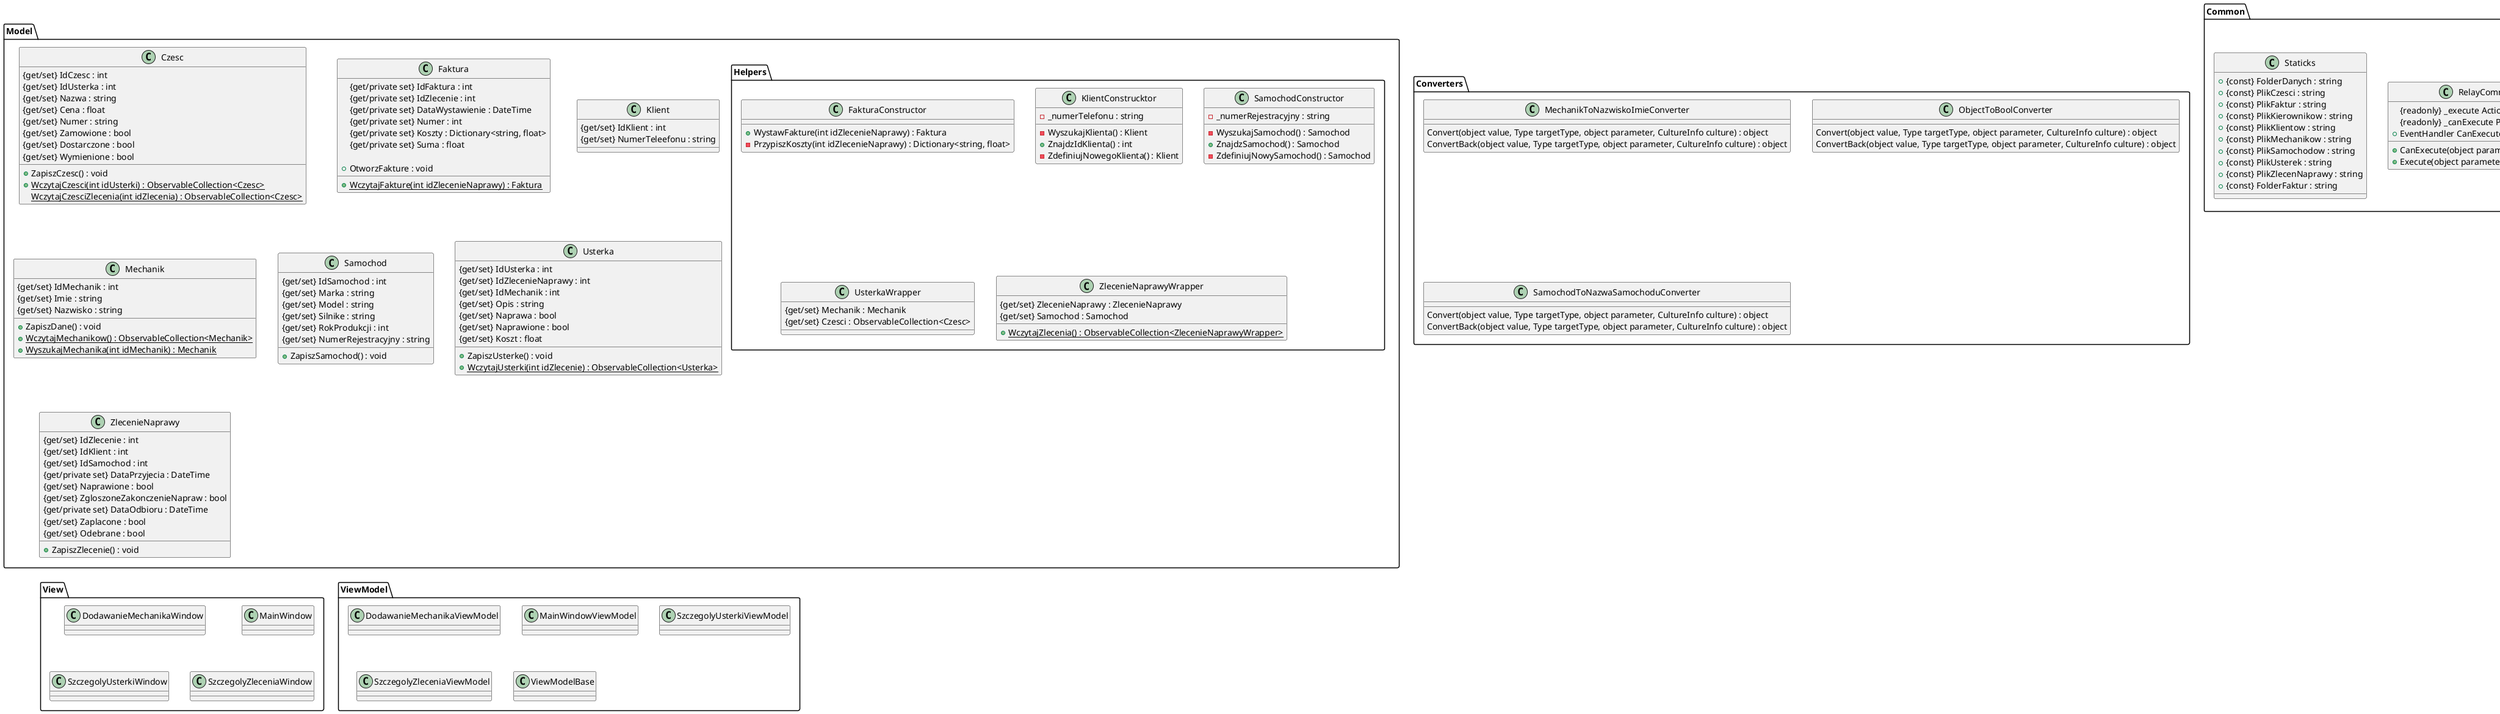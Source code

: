 @startuml
allowmixing 
'elementy class można zastąpic przez object

folder Model{
    class Czesc{
        {get/set} IdCzesc : int
        {get/set} IdUsterka : int
        {get/set} Nazwa : string
        {get/set} Cena : float
        {get/set} Numer : string
        {get/set} Zamowione : bool
        {get/set} Dostarczone : bool
        {get/set} Wymienione : bool

        +ZapiszCzesc() : void
        + {static} WczytajCzesci(int idUsterki) : ObservableCollection<Czesc>
        {static} WczytajCzesciZlecenia(int idZlecenia) : ObservableCollection<Czesc>
    }

    class Faktura{
        {get/private set} IdFaktura : int
        {get/private set} IdZlecenie : int
        {get/private set} DataWystawienie : DateTime
        {get/private set} Numer : int
        {get/private set} Koszty : Dictionary<string, float>
        {get/private set} Suma : float

        + {static} WczytajFakture(int idZlecenieNaprawy) : Faktura
        +OtworzFakture : void
    }

    class Klient{
        {get/set} IdKlient : int
        {get/set} NumerTeleefonu : string
    }

    class Mechanik{
        {get/set} IdMechanik : int
        {get/set} Imie : string
        {get/set} Nazwisko : string

        +ZapiszDane() : void
        + {static} WczytajMechanikow() : ObservableCollection<Mechanik>
        + {static} WyszukajMechanika(int idMechanik) : Mechanik
    }

    class Samochod{
        {get/set} IdSamochod : int
        {get/set} Marka : string
        {get/set} Model : string
        {get/set} Silnike : string
        {get/set} RokProdukcji : int
        {get/set} NumerRejestracyjny : string

        + ZapiszSamochod() : void
    }
    class Usterka{
        {get/set} IdUsterka : int
        {get/set} IdZlecenieNaprawy : int
        {get/set} IdMechanik : int
        {get/set} Opis : string
        {get/set} Naprawa : bool
        {get/set} Naprawione : bool
        {get/set} Koszt : float

        + ZapiszUsterke() : void
        + {static} WczytajUsterki(int idZlecenie) : ObservableCollection<Usterka>
    }
    class ZlecenieNaprawy{
        {get/set} IdZlecenie : int
        {get/set} IdKlient : int
        {get/set} IdSamochod : int
        {get/private set} DataPrzyjecia : DateTime
        {get/set} Naprawione : bool
        {get/set} ZgloszoneZakonczenieNapraw : bool
        {get/private set} DataOdbioru : DateTime
        {get/set} Zaplacone : bool
        {get/set} Odebrane : bool

        + ZapiszZlecenie() : void
    }

    folder Helpers{
        class FakturaConstructor{
            + WystawFakture(int idZlecenieNaprawy) : Faktura
            - PrzypiszKoszty(int idZlecenieNaprawy) : Dictionary<string, float>
        }
        class KlientConstrucktor{
            - _numerTelefonu : string
            - WyszukajKlienta() : Klient
            + ZnajdzIdKlienta() : int
            - ZdefiniujNowegoKlienta() : Klient
        }
        class SamochodConstructor{
            - _numerRejestracyjny : string
            - WyszukajSamochod() : Samochod
            + ZnajdzSamochod() : Samochod
            - ZdefiniujNowySamochod() : Samochod
        }
        class UsterkaWrapper{
            {get/set} Mechanik : Mechanik
            {get/set} Czesci : ObservableCollection<Czesc>
        }
        class ZlecenieNaprawyWrapper{
            {get/set} ZlecenieNaprawy : ZlecenieNaprawy
            {get/set} Samochod : Samochod
            + {static} WczytajZlecenia() : ObservableCollection<ZlecenieNaprawyWrapper>
        }
    }
}

folder Common{
    database BazaDanych{
    class BazaDanych{
        {static} ZleceniaNaprawy : ObservableCollection<ZlecenieNaprawy>
        {static} Mechanicy : ObservableCollection<Mechanik>
        {static} Klienci : ObservableCollection<Klient>
        {static} Samochody : ObservableCollection<Samochod>
        {static} Usterki : ObservableCollection<Usterka>
        {static} Faktury : ObservableCollection<Faktura>
        {static} Czesci : ObservableCollection<Czesc>
        {static} WczytajDaneZPlikow() : void
    }
    class ObslugaJSON{
        {static} PobierzDaneZJSON(string nazwaPliku) : ObservableCollection<T>
        {static} ZapiszDoJSON(IEnumerable<T> listaDanych, string nazwaPliku) : void
    }
    }
    class RelayCommand{
        {readonly} _execute Action<object>
        {readonly} _canExecute Predicate<object>
        + CanExecute(object parameter) : bool
        + EventHandler CanExecuteChanged : event
        + Execute(object parameter) : void
    }
    class Staticks{
        + {const} FolderDanych : string
        + {const} PlikCzesci : string
        + {const} PlikFaktur : string
        + {const} PlikKierownikow : string
        + {const} PlikKlientow : string
        + {const} PlikMechanikow : string
        + {const} PlikSamochodow : string
        + {const} PlikUsterek : string
        + {const} PlikZlecenNaprawy : string
        + {const} FolderFaktur : string
    }
}

folder Converters{
    class MechanikToNazwiskoImieConverter{
        Convert(object value, Type targetType, object parameter, CultureInfo culture) : object
        ConvertBack(object value, Type targetType, object parameter, CultureInfo culture) : object
    }
    class ObjectToBoolConverter{
        Convert(object value, Type targetType, object parameter, CultureInfo culture) : object
        ConvertBack(object value, Type targetType, object parameter, CultureInfo culture) : object
    }
    class SamochodToNazwaSamochoduConverter{
        Convert(object value, Type targetType, object parameter, CultureInfo culture) : object
        ConvertBack(object value, Type targetType, object parameter, CultureInfo culture) : object
    }
}

folder View{
    class DodawanieMechanikaWindow
    class MainWindow
    class SzczegolyUsterkiWindow
    class SzczegolyZleceniaWindow
}

folder ViewModel{
    class DodawanieMechanikaViewModel
    class MainWindowViewModel
    class SzczegolyUsterkiViewModel
    class SzczegolyZleceniaViewModel
    class ViewModelBase
}

@enduml